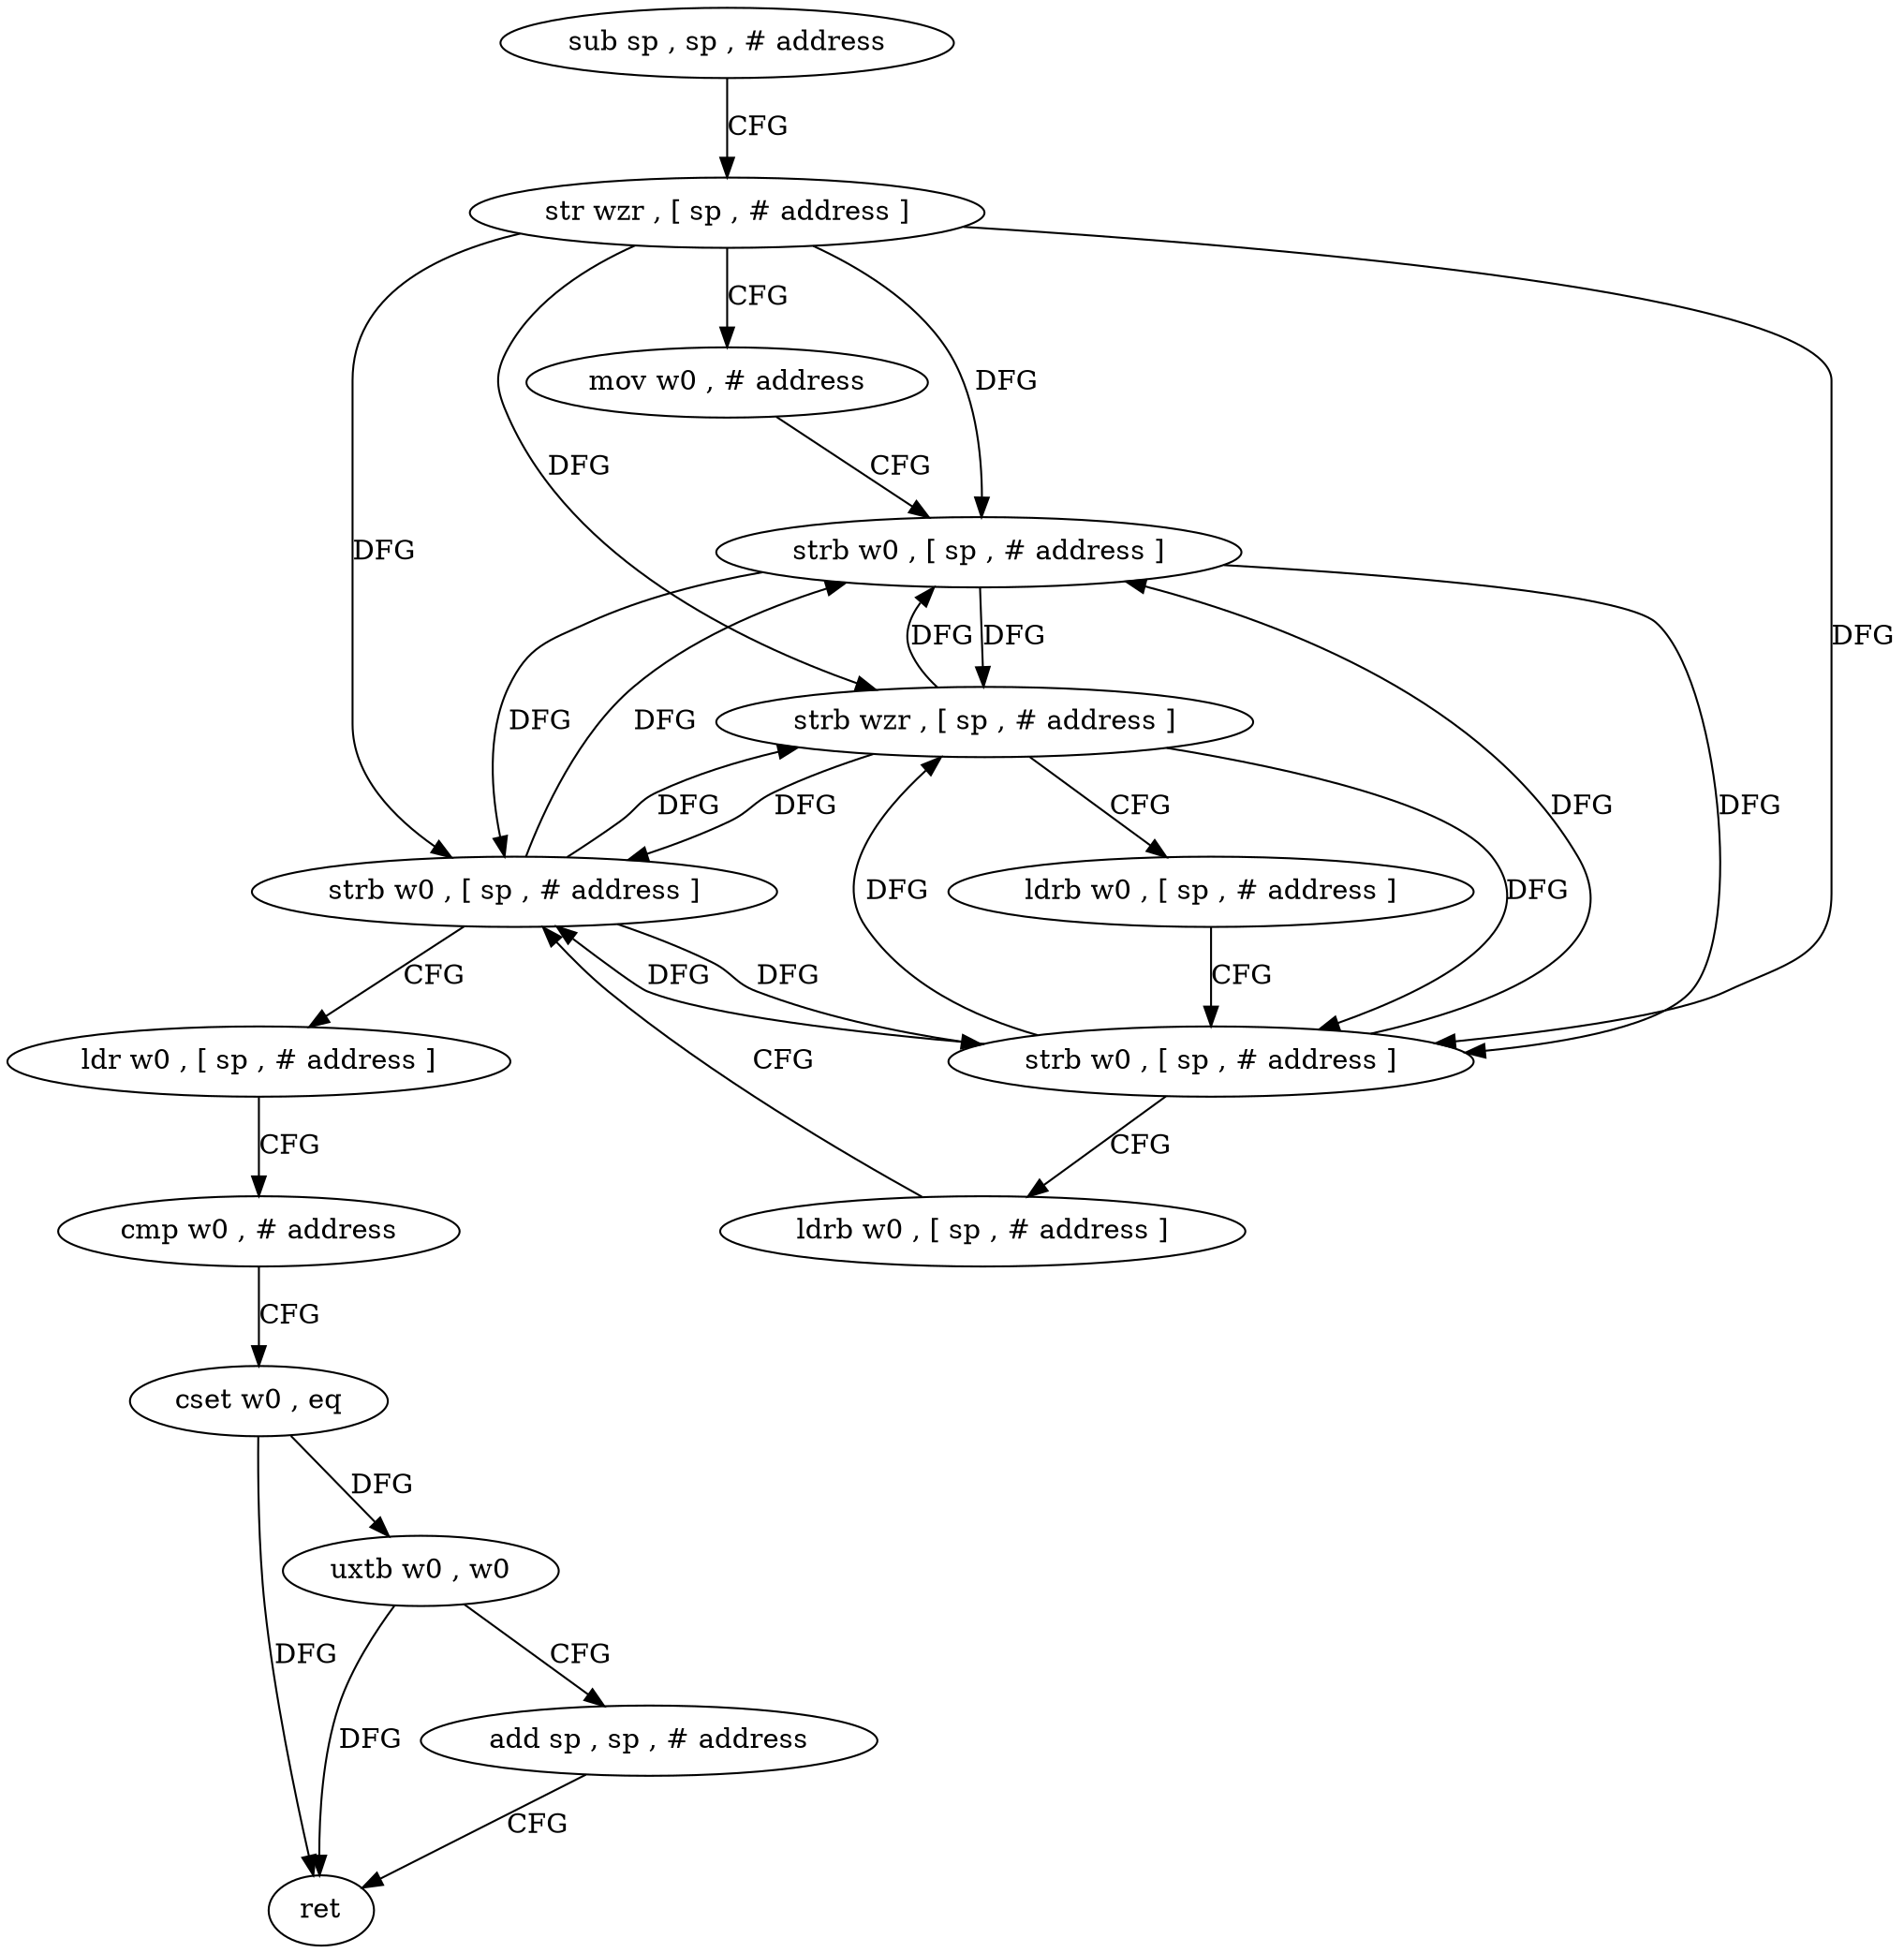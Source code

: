 digraph "func" {
"4210644" [label = "sub sp , sp , # address" ]
"4210648" [label = "str wzr , [ sp , # address ]" ]
"4210652" [label = "mov w0 , # address" ]
"4210656" [label = "strb w0 , [ sp , # address ]" ]
"4210660" [label = "strb wzr , [ sp , # address ]" ]
"4210664" [label = "ldrb w0 , [ sp , # address ]" ]
"4210668" [label = "strb w0 , [ sp , # address ]" ]
"4210672" [label = "ldrb w0 , [ sp , # address ]" ]
"4210676" [label = "strb w0 , [ sp , # address ]" ]
"4210680" [label = "ldr w0 , [ sp , # address ]" ]
"4210684" [label = "cmp w0 , # address" ]
"4210688" [label = "cset w0 , eq" ]
"4210692" [label = "uxtb w0 , w0" ]
"4210696" [label = "add sp , sp , # address" ]
"4210700" [label = "ret" ]
"4210644" -> "4210648" [ label = "CFG" ]
"4210648" -> "4210652" [ label = "CFG" ]
"4210648" -> "4210656" [ label = "DFG" ]
"4210648" -> "4210660" [ label = "DFG" ]
"4210648" -> "4210668" [ label = "DFG" ]
"4210648" -> "4210676" [ label = "DFG" ]
"4210652" -> "4210656" [ label = "CFG" ]
"4210656" -> "4210660" [ label = "DFG" ]
"4210656" -> "4210668" [ label = "DFG" ]
"4210656" -> "4210676" [ label = "DFG" ]
"4210660" -> "4210664" [ label = "CFG" ]
"4210660" -> "4210656" [ label = "DFG" ]
"4210660" -> "4210668" [ label = "DFG" ]
"4210660" -> "4210676" [ label = "DFG" ]
"4210664" -> "4210668" [ label = "CFG" ]
"4210668" -> "4210672" [ label = "CFG" ]
"4210668" -> "4210656" [ label = "DFG" ]
"4210668" -> "4210660" [ label = "DFG" ]
"4210668" -> "4210676" [ label = "DFG" ]
"4210672" -> "4210676" [ label = "CFG" ]
"4210676" -> "4210680" [ label = "CFG" ]
"4210676" -> "4210656" [ label = "DFG" ]
"4210676" -> "4210660" [ label = "DFG" ]
"4210676" -> "4210668" [ label = "DFG" ]
"4210680" -> "4210684" [ label = "CFG" ]
"4210684" -> "4210688" [ label = "CFG" ]
"4210688" -> "4210692" [ label = "DFG" ]
"4210688" -> "4210700" [ label = "DFG" ]
"4210692" -> "4210696" [ label = "CFG" ]
"4210692" -> "4210700" [ label = "DFG" ]
"4210696" -> "4210700" [ label = "CFG" ]
}
